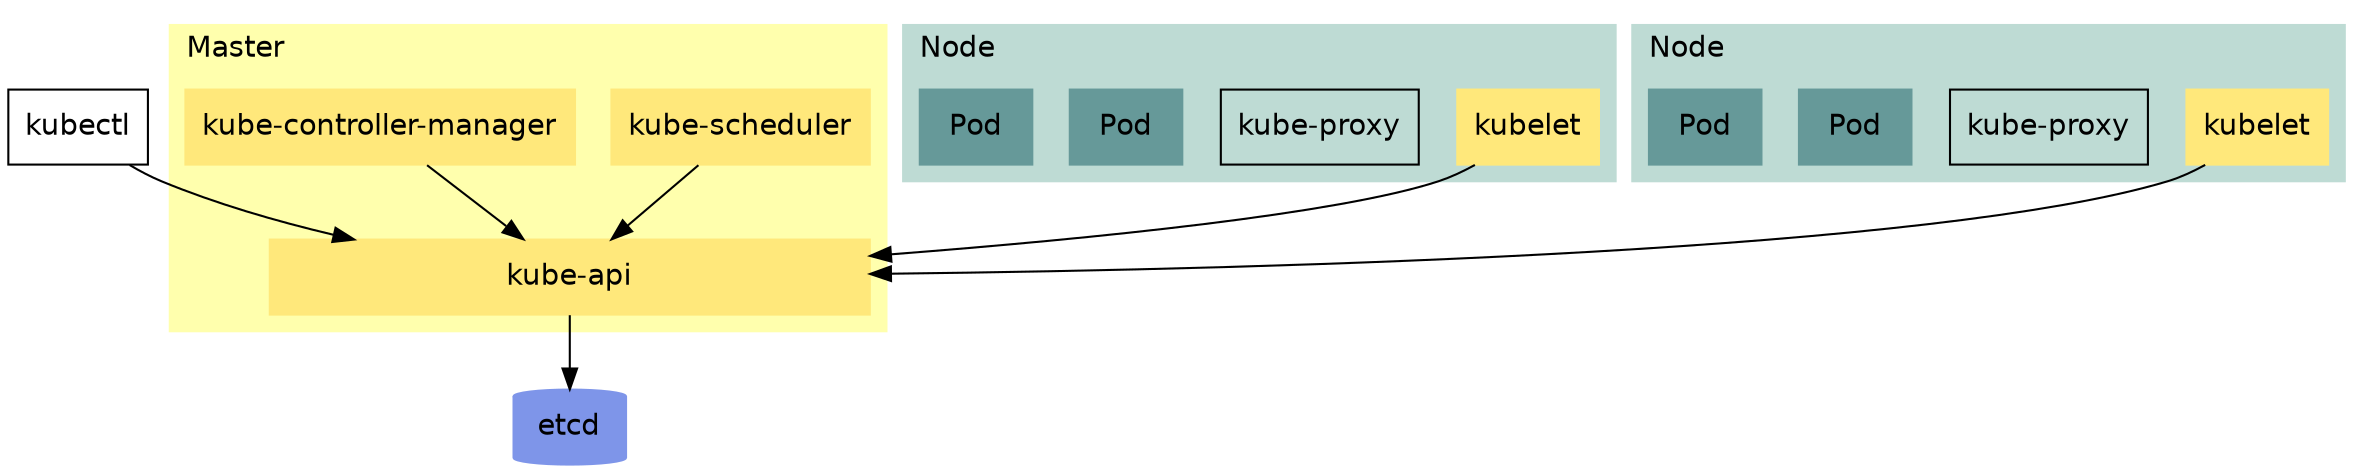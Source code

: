 digraph kubernetes {
    node [shape=box fontname=helvetica];
    //rankdir=TB;
    //overlap=false;
    //splines=true;

    kubectl [id="kubectl"]
    etcd [id="etcd" shape=cylinder style=filled color="#7E95E9"];

    subgraph cluster_kubemaster {
        fontname=helvetica;
        label=Master;labeljust=l;
        style=filled;
        color="#FFFFAD";
        id="master";

        kubeapi [id="master_kube-api" label="kube-api" width=4  style=filled color="#FFE87B"];
        kubescheduler [id="master_kubescheduler" label="kube-scheduler" style=filled color="#FFE87B"];
        kubecontrollermanager [id="master_kubecontrollermanager" label="kube-controller-manager" style=filled color="#FFE87B"];

        kubescheduler -> kubeapi [id="edge_kubescheduler_kubeapi"];
        kubecontrollermanager -> kubeapi [id="edge_kubecontrollermanager_etcd"];
    };

    subgraph cluster_kubenode1 {
        fontname=helvetica;
        label="Node";labeljust=l;
        style=filled; color="#BEDBD4";
        id="node1";

        kubelet1 [id="node1_kubelet" label="kubelet" style=filled color="#FFE87B"];
        kubeproxy1 [id="node1_kubeproxy" label="kube-proxy"];

        Pod1_1 [id="node1_Pod1" label="Pod" style=filled color="#669999"];
        Pod1_2 [id="node1_Pod2" label="Pod" style=filled color="#669999"];
    };

    subgraph cluster_kubenode2 {
        fontname=helvetica;
        label="Node";labeljust=l;
        style=filled; color="#BEDBD4";
        id="node2";

        kubelet2 [id="node2_kubelet" label="kubelet" style=filled color="#FFE87B"];
        kubeproxy2 [id="node2_kubeproxy" label="kube-proxy"];

        Pod2_1 [id="node2_Pod1" label="Pod" style=filled color="#669999"];
        Pod2_2 [id="node2_Pod2" label="Pod" style=filled color="#669999"];
    };

    kubeapi -> etcd [id="edge_kubeapi_etcd"];
    kubectl -> kubeapi [id="edge_kubectl_kubeapi"];

    kubelet1 -> kubeapi [id="edge_kubelet1_kubeapi"];
    kubelet2 -> kubeapi  [id="edge_kubelet2_kubeapi"];

}
